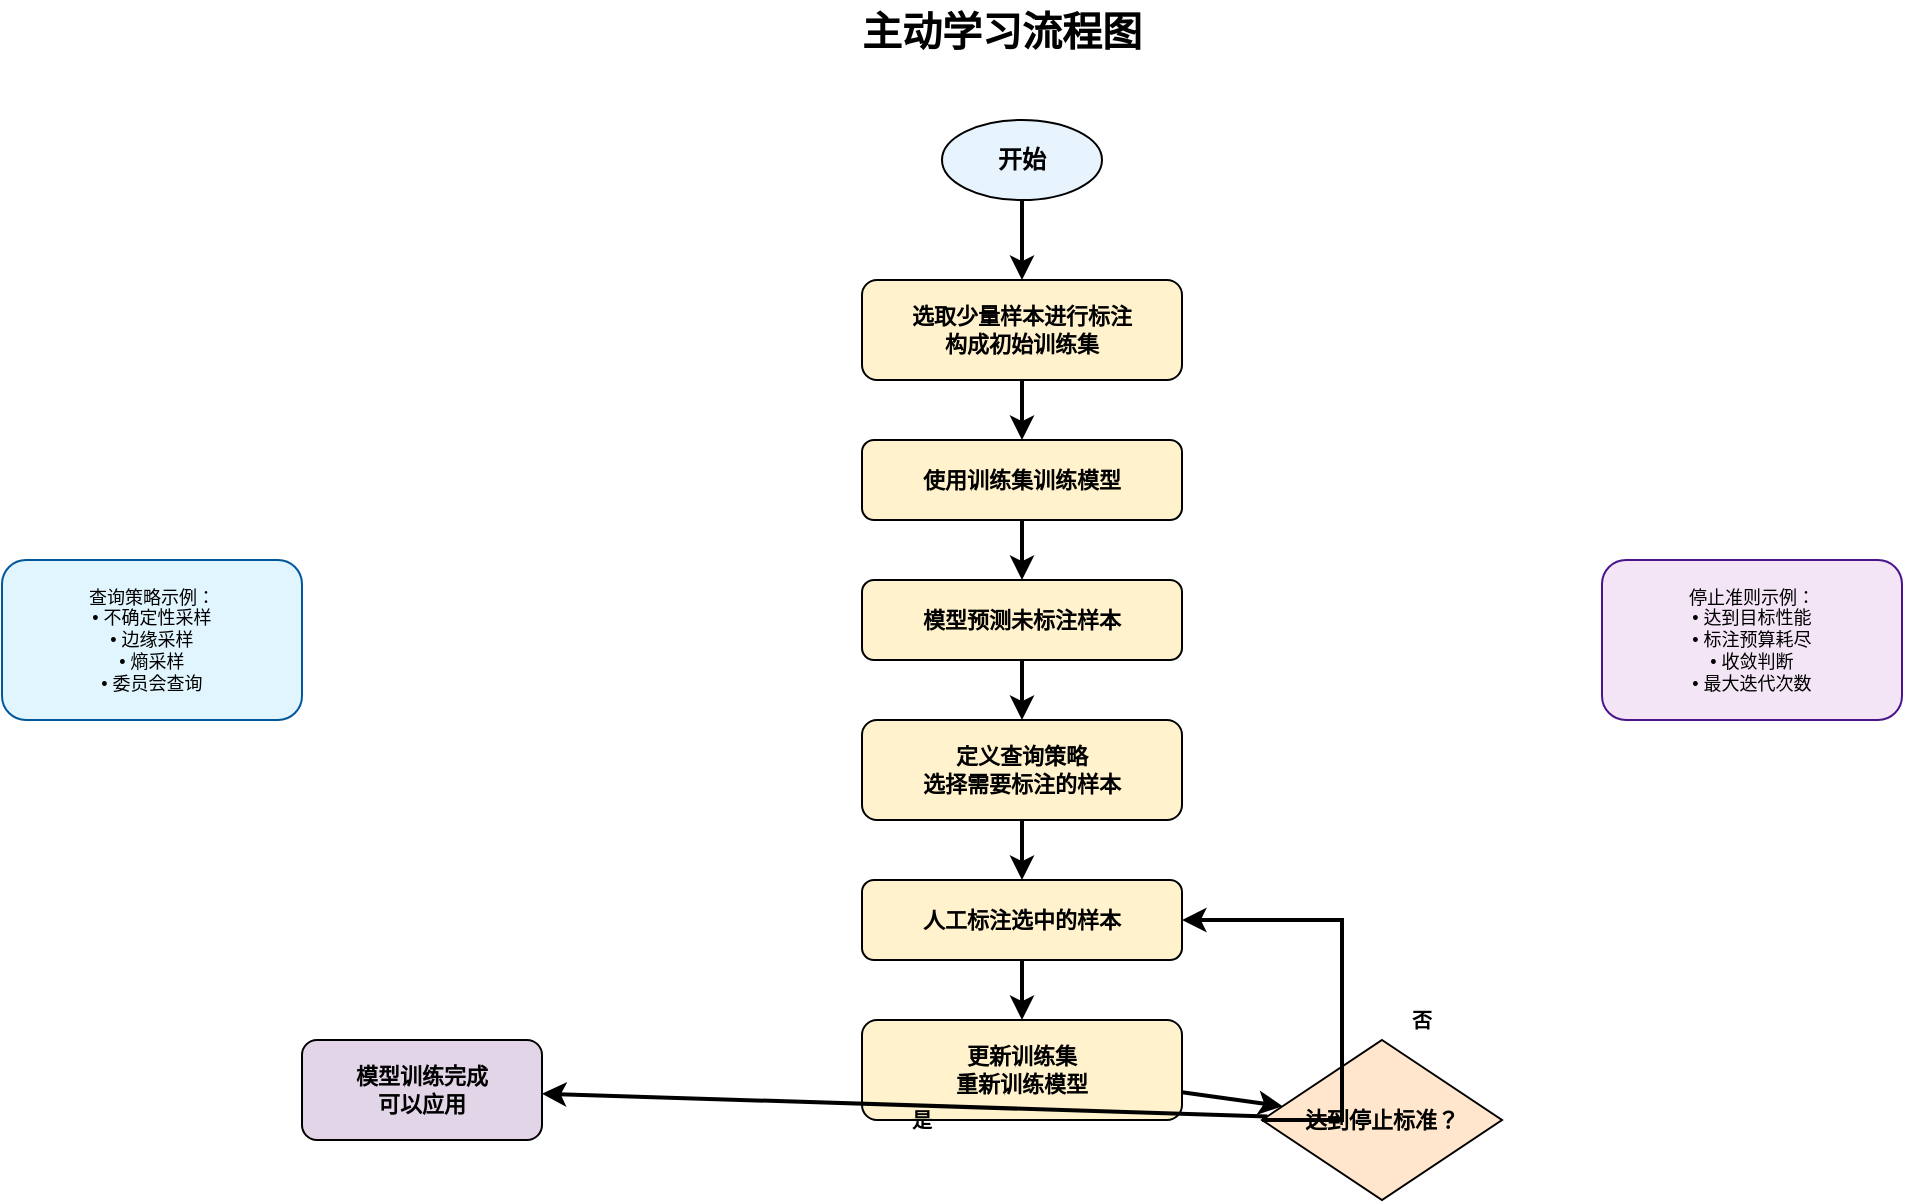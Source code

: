 <?xml version="1.0" encoding="UTF-8"?>
<mxfile version="22.1.16" type="device">
  <diagram name="主动学习流程图" id="active-learning-flow">
    <mxGraphModel dx="1422" dy="794" grid="1" gridSize="10" guides="1" tooltips="1" connect="1" arrows="1" fold="1" page="1" pageScale="1" pageWidth="1169" pageHeight="827" math="0" shadow="0">
      <root>
        <mxCell id="0" />
        <mxCell id="1" parent="0" />
        
        <!-- 标题 -->
        <mxCell id="title" value="主动学习流程图" style="text;html=1;strokeColor=none;fillColor=none;align=center;verticalAlign=middle;whiteSpace=wrap;rounded=0;fontSize=20;fontStyle=1;" vertex="1" parent="1">
          <mxGeometry x="450" y="20" width="200" height="30" as="geometry" />
        </mxCell>
        
        <!-- 开始节点 -->
        <mxCell id="start" value="开始" style="ellipse;whiteSpace=wrap;html=1;fillColor=#E8F4FD;strokeColor=#000000;fontSize=12;fontStyle=1;" vertex="1" parent="1">
          <mxGeometry x="520" y="80" width="80" height="40" as="geometry" />
        </mxCell>
        
        <!-- 步骤1：选取样本 -->
        <mxCell id="step1" value="选取少量样本进行标注&#xa;构成初始训练集" style="rounded=1;whiteSpace=wrap;html=1;fillColor=#FFF2CC;strokeColor=#000000;fontSize=11;fontStyle=1;" vertex="1" parent="1">
          <mxGeometry x="480" y="160" width="160" height="50" as="geometry" />
        </mxCell>
        
        <!-- 步骤2：训练模型 -->
        <mxCell id="step2" value="使用训练集训练模型" style="rounded=1;whiteSpace=wrap;html=1;fillColor=#FFF2CC;strokeColor=#000000;fontSize=11;fontStyle=1;" vertex="1" parent="1">
          <mxGeometry x="480" y="240" width="160" height="40" as="geometry" />
        </mxCell>
        
        <!-- 步骤3：预测样本 -->
        <mxCell id="step3" value="模型预测未标注样本" style="rounded=1;whiteSpace=wrap;html=1;fillColor=#FFF2CC;strokeColor=#000000;fontSize=11;fontStyle=1;" vertex="1" parent="1">
          <mxGeometry x="480" y="310" width="160" height="40" as="geometry" />
        </mxCell>
        
        <!-- 步骤4：查询策略 -->
        <mxCell id="step4" value="定义查询策略&#xa;选择需要标注的样本" style="rounded=1;whiteSpace=wrap;html=1;fillColor=#FFF2CC;strokeColor=#000000;fontSize=11;fontStyle=1;" vertex="1" parent="1">
          <mxGeometry x="480" y="380" width="160" height="50" as="geometry" />
        </mxCell>
        
        <!-- 步骤5：人工标注 -->
        <mxCell id="step5" value="人工标注选中的样本" style="rounded=1;whiteSpace=wrap;html=1;fillColor=#FFF2CC;strokeColor=#000000;fontSize=11;fontStyle=1;" vertex="1" parent="1">
          <mxGeometry x="480" y="460" width="160" height="40" as="geometry" />
        </mxCell>
        
        <!-- 步骤6：更新训练集 -->
        <mxCell id="step6" value="更新训练集&#xa;重新训练模型" style="rounded=1;whiteSpace=wrap;html=1;fillColor=#FFF2CC;strokeColor=#000000;fontSize=11;fontStyle=1;" vertex="1" parent="1">
          <mxGeometry x="480" y="530" width="160" height="50" as="geometry" />
        </mxCell>
        
        <!-- 决策节点 -->
        <mxCell id="decision" value="达到停止标准？" style="rhombus;whiteSpace=wrap;html=1;fillColor=#FFE6CC;strokeColor=#000000;fontSize=11;fontStyle=1;" vertex="1" parent="1">
          <mxGeometry x="680" y="540" width="120" height="80" as="geometry" />
        </mxCell>
        
        <!-- 结束节点 -->
        <mxCell id="end" value="模型训练完成&#xa;可以应用" style="rounded=1;whiteSpace=wrap;html=1;fillColor=#E1D5E7;strokeColor=#000000;fontSize=11;fontStyle=1;" vertex="1" parent="1">
          <mxGeometry x="200" y="540" width="120" height="50" as="geometry" />
        </mxCell>
        
        <!-- 连接箭头 -->
        <mxCell id="arrow1" value="" style="endArrow=classic;html=1;rounded=0;strokeWidth=2;" edge="1" parent="1" source="start" target="step1">
          <mxGeometry width="50" height="50" relative="1" as="geometry">
            <mxPoint x="560" y="130" as="sourcePoint" />
            <mxPoint x="610" y="80" as="targetPoint" />
          </mxGeometry>
        </mxCell>
        
        <mxCell id="arrow2" value="" style="endArrow=classic;html=1;rounded=0;strokeWidth=2;" edge="1" parent="1" source="step1" target="step2">
          <mxGeometry width="50" height="50" relative="1" as="geometry">
            <mxPoint x="560" y="220" as="sourcePoint" />
            <mxPoint x="610" y="170" as="targetPoint" />
          </mxGeometry>
        </mxCell>
        
        <mxCell id="arrow3" value="" style="endArrow=classic;html=1;rounded=0;strokeWidth=2;" edge="1" parent="1" source="step2" target="step3">
          <mxGeometry width="50" height="50" relative="1" as="geometry">
            <mxPoint x="560" y="290" as="sourcePoint" />
            <mxPoint x="610" y="240" as="targetPoint" />
          </mxGeometry>
        </mxCell>
        
        <mxCell id="arrow4" value="" style="endArrow=classic;html=1;rounded=0;strokeWidth=2;" edge="1" parent="1" source="step3" target="step4">
          <mxGeometry width="50" height="50" relative="1" as="geometry">
            <mxPoint x="560" y="360" as="sourcePoint" />
            <mxPoint x="610" y="310" as="targetPoint" />
          </mxGeometry>
        </mxCell>
        
        <mxCell id="arrow5" value="" style="endArrow=classic;html=1;rounded=0;strokeWidth=2;" edge="1" parent="1" source="step4" target="step5">
          <mxGeometry width="50" height="50" relative="1" as="geometry">
            <mxPoint x="560" y="440" as="sourcePoint" />
            <mxPoint x="610" y="390" as="targetPoint" />
          </mxGeometry>
        </mxCell>
        
        <mxCell id="arrow6" value="" style="endArrow=classic;html=1;rounded=0;strokeWidth=2;" edge="1" parent="1" source="step5" target="step6">
          <mxGeometry width="50" height="50" relative="1" as="geometry">
            <mxPoint x="560" y="510" as="sourcePoint" />
            <mxPoint x="610" y="460" as="targetPoint" />
          </mxGeometry>
        </mxCell>
        
        <mxCell id="arrow7" value="" style="endArrow=classic;html=1;rounded=0;strokeWidth=2;" edge="1" parent="1" source="step6" target="decision">
          <mxGeometry width="50" height="50" relative="1" as="geometry">
            <mxPoint x="640" y="555" as="sourcePoint" />
            <mxPoint x="680" y="555" as="targetPoint" />
          </mxGeometry>
        </mxCell>
        
        <!-- 循环箭头 -->
        <mxCell id="loop_arrow" value="" style="endArrow=classic;html=1;rounded=0;strokeWidth=2;" edge="1" parent="1" source="decision" target="step5">
          <mxGeometry width="50" height="50" relative="1" as="geometry">
            <mxPoint x="680" y="580" as="sourcePoint" />
            <mxPoint x="680" y="480" as="targetPoint" />
            <Array as="points">
              <mxPoint x="720" y="580" />
              <mxPoint x="720" y="480" />
            </Array>
          </mxGeometry>
        </mxCell>
        
        <!-- 结束箭头 -->
        <mxCell id="end_arrow" value="" style="endArrow=classic;html=1;rounded=0;strokeWidth=2;" edge="1" parent="1" source="decision" target="end">
          <mxGeometry width="50" height="50" relative="1" as="geometry">
            <mxPoint x="680" y="540" as="sourcePoint" />
            <mxPoint x="320" y="565" as="targetPoint" />
          </mxGeometry>
        </mxCell>
        
        <!-- 标签 -->
        <mxCell id="label_no" value="否" style="text;html=1;strokeColor=none;fillColor=none;align=center;verticalAlign=middle;whiteSpace=wrap;rounded=0;fontSize=10;fontStyle=1;" vertex="1" parent="1">
          <mxGeometry x="750" y="520" width="20" height="20" as="geometry" />
        </mxCell>
        
        <mxCell id="label_yes" value="是" style="text;html=1;strokeColor=none;fillColor=none;align=center;verticalAlign=middle;whiteSpace=wrap;rounded=0;fontSize=10;fontStyle=1;" vertex="1" parent="1">
          <mxGeometry x="500" y="570" width="20" height="20" as="geometry" />
        </mxCell>
        
        <!-- 说明框1 -->
        <mxCell id="note1" value="查询策略示例：&#xa;• 不确定性采样&#xa;• 边缘采样&#xa;• 熵采样&#xa;• 委员会查询" style="rounded=1;whiteSpace=wrap;html=1;fillColor=#E1F5FE;strokeColor=#01579B;fontSize=9;" vertex="1" parent="1">
          <mxGeometry x="50" y="300" width="150" height="80" as="geometry" />
        </mxCell>
        
        <!-- 说明框2 -->
        <mxCell id="note2" value="停止准则示例：&#xa;• 达到目标性能&#xa;• 标注预算耗尽&#xa;• 收敛判断&#xa;• 最大迭代次数" style="rounded=1;whiteSpace=wrap;html=1;fillColor=#F3E5F5;strokeColor=#4A148C;fontSize=9;" vertex="1" parent="1">
          <mxGeometry x="850" y="300" width="150" height="80" as="geometry" />
        </mxCell>
        
      </root>
    </mxGraphModel>
  </diagram>
</mxfile>
